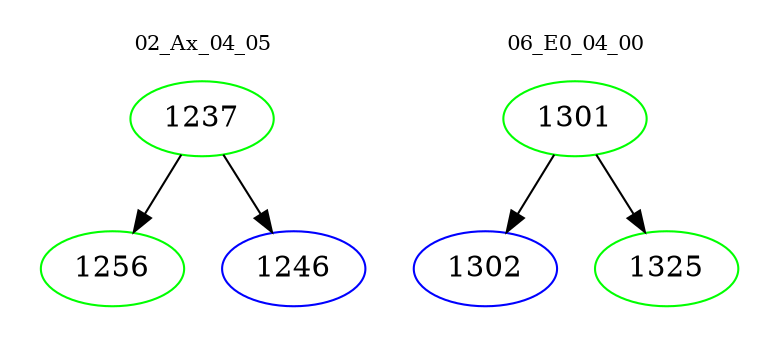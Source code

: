 digraph{
subgraph cluster_0 {
color = white
label = "02_Ax_04_05";
fontsize=10;
T0_1237 [label="1237", color="green"]
T0_1237 -> T0_1256 [color="black"]
T0_1256 [label="1256", color="green"]
T0_1237 -> T0_1246 [color="black"]
T0_1246 [label="1246", color="blue"]
}
subgraph cluster_1 {
color = white
label = "06_E0_04_00";
fontsize=10;
T1_1301 [label="1301", color="green"]
T1_1301 -> T1_1302 [color="black"]
T1_1302 [label="1302", color="blue"]
T1_1301 -> T1_1325 [color="black"]
T1_1325 [label="1325", color="green"]
}
}
